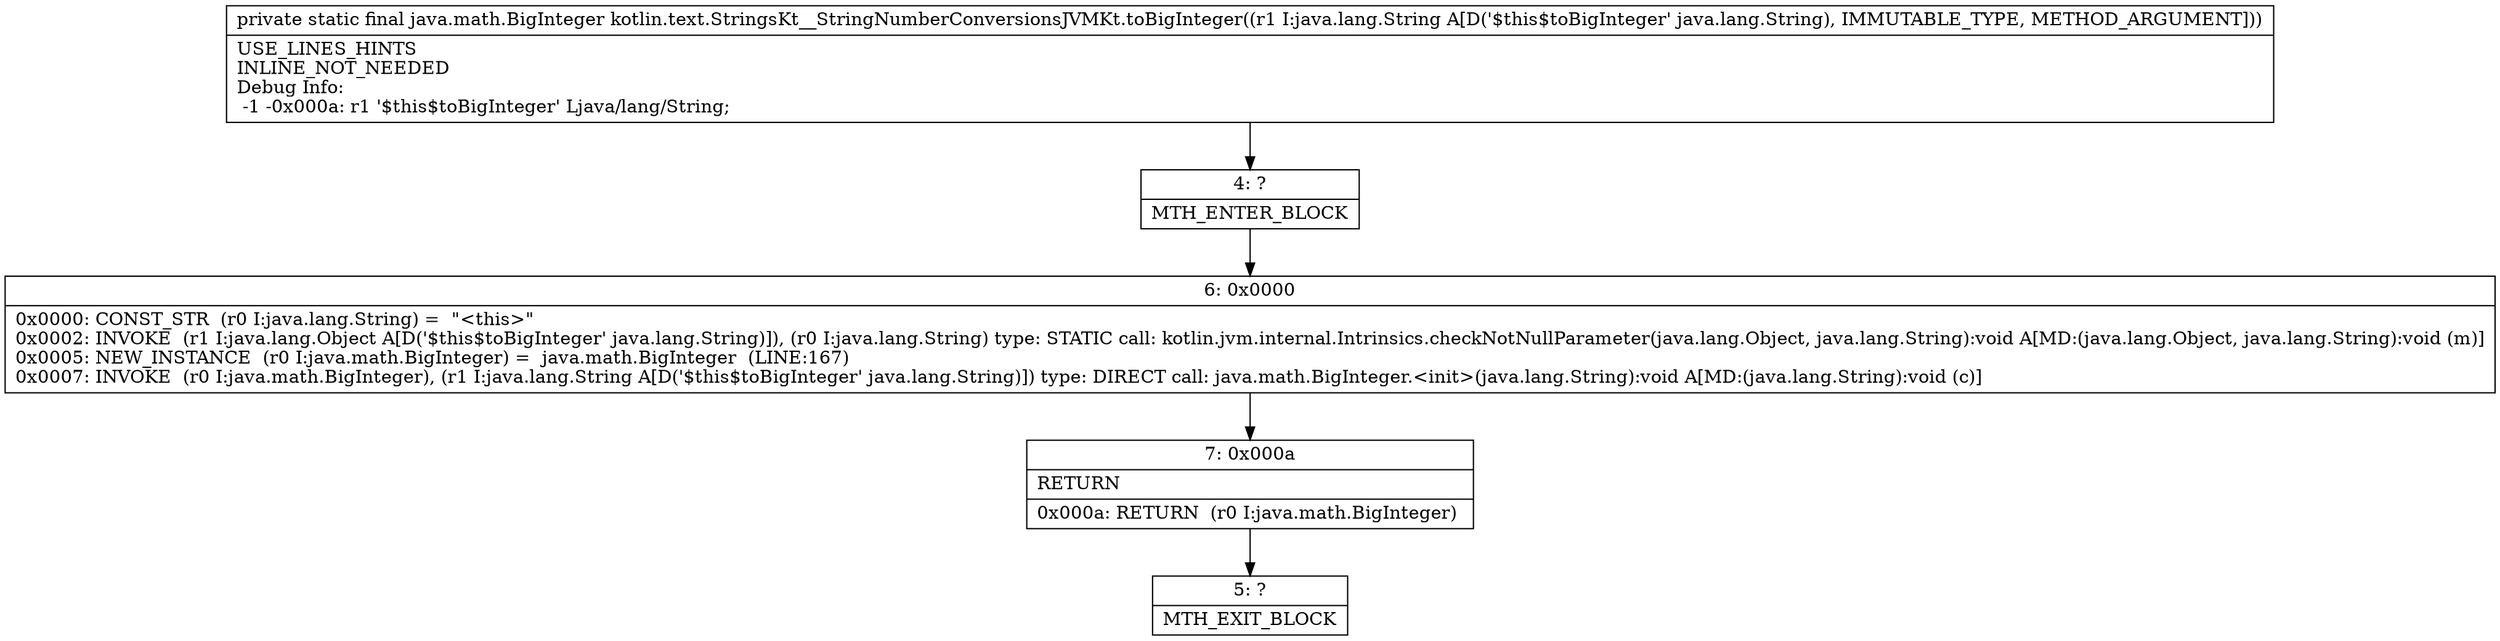 digraph "CFG forkotlin.text.StringsKt__StringNumberConversionsJVMKt.toBigInteger(Ljava\/lang\/String;)Ljava\/math\/BigInteger;" {
Node_4 [shape=record,label="{4\:\ ?|MTH_ENTER_BLOCK\l}"];
Node_6 [shape=record,label="{6\:\ 0x0000|0x0000: CONST_STR  (r0 I:java.lang.String) =  \"\<this\>\" \l0x0002: INVOKE  (r1 I:java.lang.Object A[D('$this$toBigInteger' java.lang.String)]), (r0 I:java.lang.String) type: STATIC call: kotlin.jvm.internal.Intrinsics.checkNotNullParameter(java.lang.Object, java.lang.String):void A[MD:(java.lang.Object, java.lang.String):void (m)]\l0x0005: NEW_INSTANCE  (r0 I:java.math.BigInteger) =  java.math.BigInteger  (LINE:167)\l0x0007: INVOKE  (r0 I:java.math.BigInteger), (r1 I:java.lang.String A[D('$this$toBigInteger' java.lang.String)]) type: DIRECT call: java.math.BigInteger.\<init\>(java.lang.String):void A[MD:(java.lang.String):void (c)]\l}"];
Node_7 [shape=record,label="{7\:\ 0x000a|RETURN\l|0x000a: RETURN  (r0 I:java.math.BigInteger) \l}"];
Node_5 [shape=record,label="{5\:\ ?|MTH_EXIT_BLOCK\l}"];
MethodNode[shape=record,label="{private static final java.math.BigInteger kotlin.text.StringsKt__StringNumberConversionsJVMKt.toBigInteger((r1 I:java.lang.String A[D('$this$toBigInteger' java.lang.String), IMMUTABLE_TYPE, METHOD_ARGUMENT]))  | USE_LINES_HINTS\lINLINE_NOT_NEEDED\lDebug Info:\l  \-1 \-0x000a: r1 '$this$toBigInteger' Ljava\/lang\/String;\l}"];
MethodNode -> Node_4;Node_4 -> Node_6;
Node_6 -> Node_7;
Node_7 -> Node_5;
}

